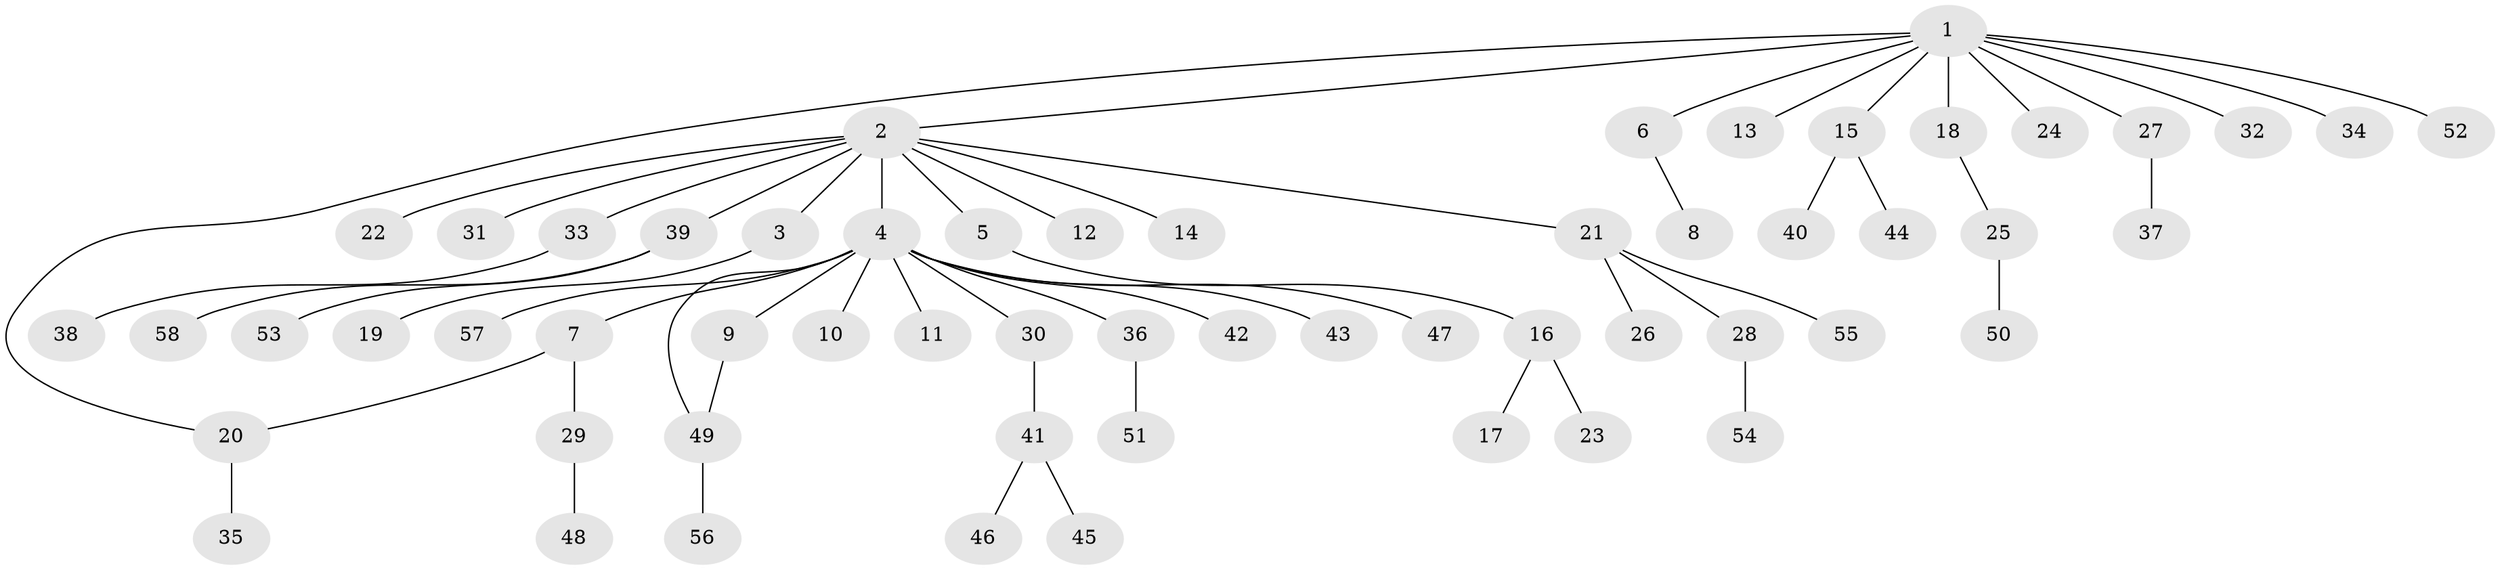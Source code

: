 // Generated by graph-tools (version 1.1) at 2025/11/02/27/25 16:11:10]
// undirected, 58 vertices, 59 edges
graph export_dot {
graph [start="1"]
  node [color=gray90,style=filled];
  1;
  2;
  3;
  4;
  5;
  6;
  7;
  8;
  9;
  10;
  11;
  12;
  13;
  14;
  15;
  16;
  17;
  18;
  19;
  20;
  21;
  22;
  23;
  24;
  25;
  26;
  27;
  28;
  29;
  30;
  31;
  32;
  33;
  34;
  35;
  36;
  37;
  38;
  39;
  40;
  41;
  42;
  43;
  44;
  45;
  46;
  47;
  48;
  49;
  50;
  51;
  52;
  53;
  54;
  55;
  56;
  57;
  58;
  1 -- 2;
  1 -- 6;
  1 -- 13;
  1 -- 15;
  1 -- 18;
  1 -- 20;
  1 -- 24;
  1 -- 27;
  1 -- 32;
  1 -- 34;
  1 -- 52;
  2 -- 3;
  2 -- 4;
  2 -- 5;
  2 -- 12;
  2 -- 14;
  2 -- 21;
  2 -- 22;
  2 -- 31;
  2 -- 33;
  2 -- 39;
  3 -- 19;
  4 -- 7;
  4 -- 9;
  4 -- 10;
  4 -- 11;
  4 -- 30;
  4 -- 36;
  4 -- 42;
  4 -- 43;
  4 -- 47;
  4 -- 49;
  4 -- 57;
  5 -- 16;
  6 -- 8;
  7 -- 20;
  7 -- 29;
  9 -- 49;
  15 -- 40;
  15 -- 44;
  16 -- 17;
  16 -- 23;
  18 -- 25;
  20 -- 35;
  21 -- 26;
  21 -- 28;
  21 -- 55;
  25 -- 50;
  27 -- 37;
  28 -- 54;
  29 -- 48;
  30 -- 41;
  33 -- 38;
  36 -- 51;
  39 -- 53;
  39 -- 58;
  41 -- 45;
  41 -- 46;
  49 -- 56;
}
